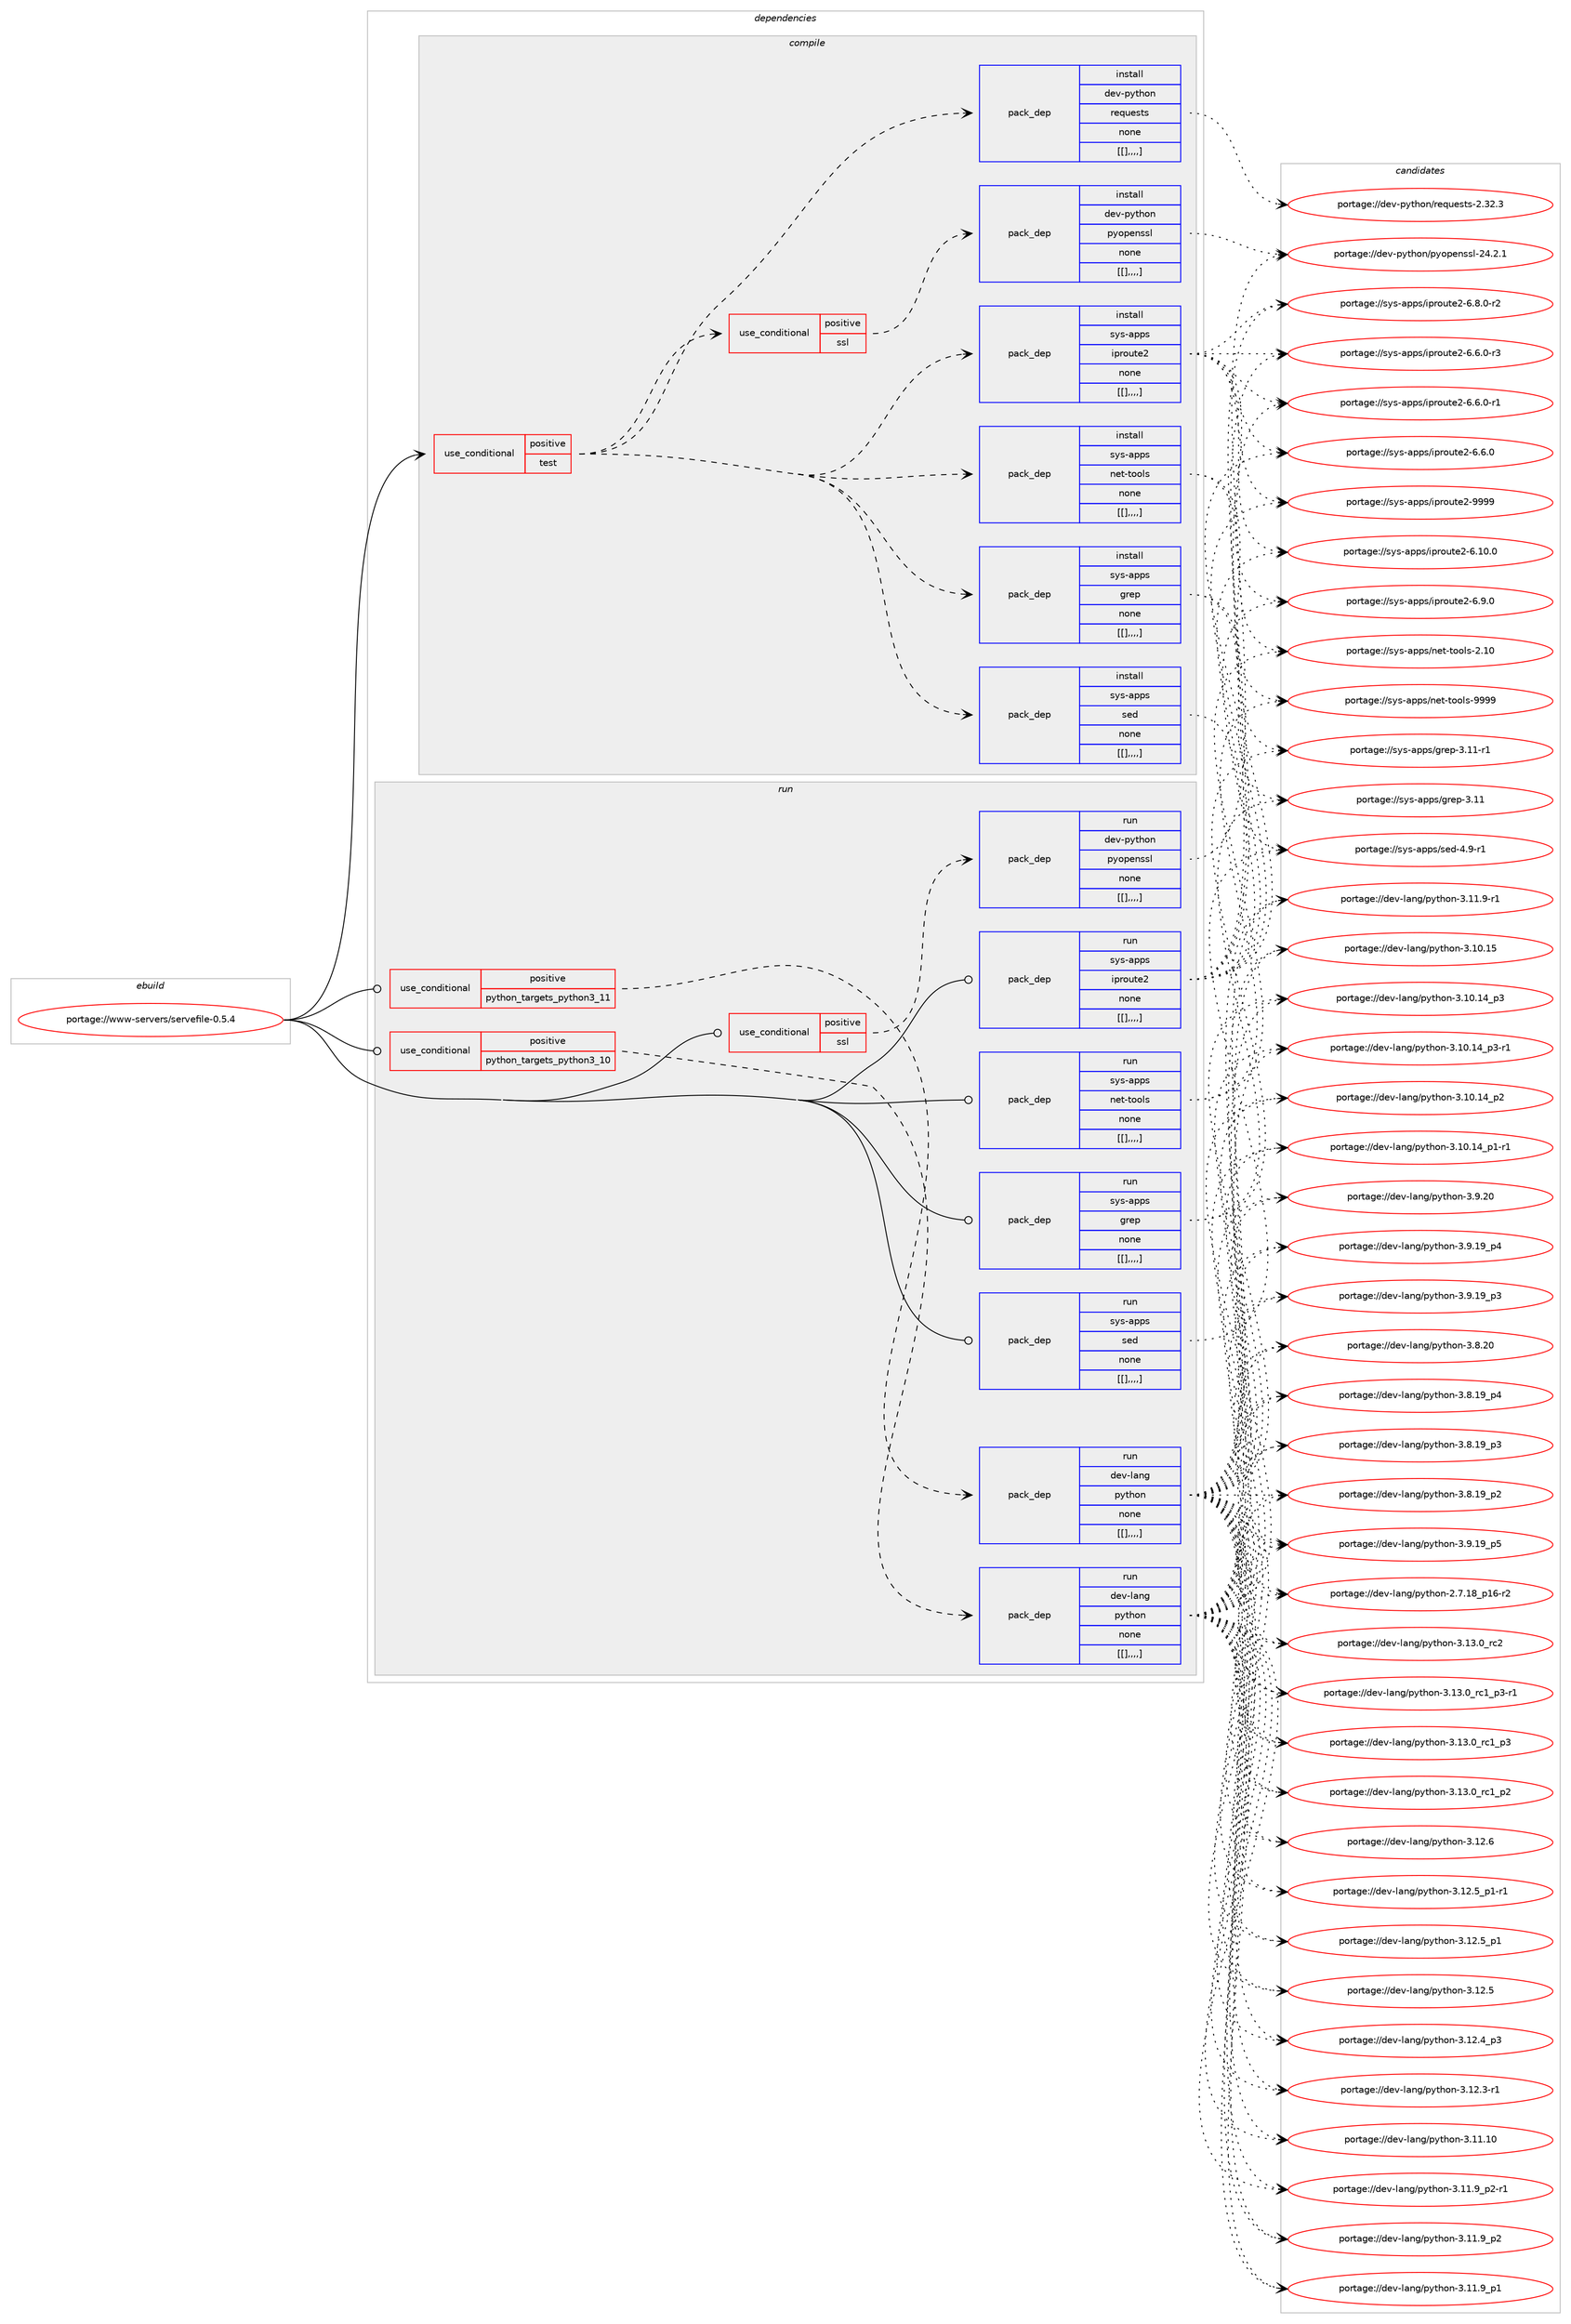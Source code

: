 digraph prolog {

# *************
# Graph options
# *************

newrank=true;
concentrate=true;
compound=true;
graph [rankdir=LR,fontname=Helvetica,fontsize=10,ranksep=1.5];#, ranksep=2.5, nodesep=0.2];
edge  [arrowhead=vee];
node  [fontname=Helvetica,fontsize=10];

# **********
# The ebuild
# **********

subgraph cluster_leftcol {
color=gray;
label=<<i>ebuild</i>>;
id [label="portage://www-servers/servefile-0.5.4", color=red, width=4, href="../www-servers/servefile-0.5.4.svg"];
}

# ****************
# The dependencies
# ****************

subgraph cluster_midcol {
color=gray;
label=<<i>dependencies</i>>;
subgraph cluster_compile {
fillcolor="#eeeeee";
style=filled;
label=<<i>compile</i>>;
subgraph cond126040 {
dependency473112 [label=<<TABLE BORDER="0" CELLBORDER="1" CELLSPACING="0" CELLPADDING="4"><TR><TD ROWSPAN="3" CELLPADDING="10">use_conditional</TD></TR><TR><TD>positive</TD></TR><TR><TD>test</TD></TR></TABLE>>, shape=none, color=red];
subgraph cond126041 {
dependency473113 [label=<<TABLE BORDER="0" CELLBORDER="1" CELLSPACING="0" CELLPADDING="4"><TR><TD ROWSPAN="3" CELLPADDING="10">use_conditional</TD></TR><TR><TD>positive</TD></TR><TR><TD>ssl</TD></TR></TABLE>>, shape=none, color=red];
subgraph pack343566 {
dependency473114 [label=<<TABLE BORDER="0" CELLBORDER="1" CELLSPACING="0" CELLPADDING="4" WIDTH="220"><TR><TD ROWSPAN="6" CELLPADDING="30">pack_dep</TD></TR><TR><TD WIDTH="110">install</TD></TR><TR><TD>dev-python</TD></TR><TR><TD>pyopenssl</TD></TR><TR><TD>none</TD></TR><TR><TD>[[],,,,]</TD></TR></TABLE>>, shape=none, color=blue];
}
dependency473113:e -> dependency473114:w [weight=20,style="dashed",arrowhead="vee"];
}
dependency473112:e -> dependency473113:w [weight=20,style="dashed",arrowhead="vee"];
subgraph pack343567 {
dependency473115 [label=<<TABLE BORDER="0" CELLBORDER="1" CELLSPACING="0" CELLPADDING="4" WIDTH="220"><TR><TD ROWSPAN="6" CELLPADDING="30">pack_dep</TD></TR><TR><TD WIDTH="110">install</TD></TR><TR><TD>sys-apps</TD></TR><TR><TD>grep</TD></TR><TR><TD>none</TD></TR><TR><TD>[[],,,,]</TD></TR></TABLE>>, shape=none, color=blue];
}
dependency473112:e -> dependency473115:w [weight=20,style="dashed",arrowhead="vee"];
subgraph pack343568 {
dependency473116 [label=<<TABLE BORDER="0" CELLBORDER="1" CELLSPACING="0" CELLPADDING="4" WIDTH="220"><TR><TD ROWSPAN="6" CELLPADDING="30">pack_dep</TD></TR><TR><TD WIDTH="110">install</TD></TR><TR><TD>sys-apps</TD></TR><TR><TD>iproute2</TD></TR><TR><TD>none</TD></TR><TR><TD>[[],,,,]</TD></TR></TABLE>>, shape=none, color=blue];
}
dependency473112:e -> dependency473116:w [weight=20,style="dashed",arrowhead="vee"];
subgraph pack343569 {
dependency473117 [label=<<TABLE BORDER="0" CELLBORDER="1" CELLSPACING="0" CELLPADDING="4" WIDTH="220"><TR><TD ROWSPAN="6" CELLPADDING="30">pack_dep</TD></TR><TR><TD WIDTH="110">install</TD></TR><TR><TD>sys-apps</TD></TR><TR><TD>net-tools</TD></TR><TR><TD>none</TD></TR><TR><TD>[[],,,,]</TD></TR></TABLE>>, shape=none, color=blue];
}
dependency473112:e -> dependency473117:w [weight=20,style="dashed",arrowhead="vee"];
subgraph pack343570 {
dependency473118 [label=<<TABLE BORDER="0" CELLBORDER="1" CELLSPACING="0" CELLPADDING="4" WIDTH="220"><TR><TD ROWSPAN="6" CELLPADDING="30">pack_dep</TD></TR><TR><TD WIDTH="110">install</TD></TR><TR><TD>sys-apps</TD></TR><TR><TD>sed</TD></TR><TR><TD>none</TD></TR><TR><TD>[[],,,,]</TD></TR></TABLE>>, shape=none, color=blue];
}
dependency473112:e -> dependency473118:w [weight=20,style="dashed",arrowhead="vee"];
subgraph pack343571 {
dependency473119 [label=<<TABLE BORDER="0" CELLBORDER="1" CELLSPACING="0" CELLPADDING="4" WIDTH="220"><TR><TD ROWSPAN="6" CELLPADDING="30">pack_dep</TD></TR><TR><TD WIDTH="110">install</TD></TR><TR><TD>dev-python</TD></TR><TR><TD>requests</TD></TR><TR><TD>none</TD></TR><TR><TD>[[],,,,]</TD></TR></TABLE>>, shape=none, color=blue];
}
dependency473112:e -> dependency473119:w [weight=20,style="dashed",arrowhead="vee"];
}
id:e -> dependency473112:w [weight=20,style="solid",arrowhead="vee"];
}
subgraph cluster_compileandrun {
fillcolor="#eeeeee";
style=filled;
label=<<i>compile and run</i>>;
}
subgraph cluster_run {
fillcolor="#eeeeee";
style=filled;
label=<<i>run</i>>;
subgraph cond126042 {
dependency473120 [label=<<TABLE BORDER="0" CELLBORDER="1" CELLSPACING="0" CELLPADDING="4"><TR><TD ROWSPAN="3" CELLPADDING="10">use_conditional</TD></TR><TR><TD>positive</TD></TR><TR><TD>python_targets_python3_10</TD></TR></TABLE>>, shape=none, color=red];
subgraph pack343572 {
dependency473121 [label=<<TABLE BORDER="0" CELLBORDER="1" CELLSPACING="0" CELLPADDING="4" WIDTH="220"><TR><TD ROWSPAN="6" CELLPADDING="30">pack_dep</TD></TR><TR><TD WIDTH="110">run</TD></TR><TR><TD>dev-lang</TD></TR><TR><TD>python</TD></TR><TR><TD>none</TD></TR><TR><TD>[[],,,,]</TD></TR></TABLE>>, shape=none, color=blue];
}
dependency473120:e -> dependency473121:w [weight=20,style="dashed",arrowhead="vee"];
}
id:e -> dependency473120:w [weight=20,style="solid",arrowhead="odot"];
subgraph cond126043 {
dependency473122 [label=<<TABLE BORDER="0" CELLBORDER="1" CELLSPACING="0" CELLPADDING="4"><TR><TD ROWSPAN="3" CELLPADDING="10">use_conditional</TD></TR><TR><TD>positive</TD></TR><TR><TD>python_targets_python3_11</TD></TR></TABLE>>, shape=none, color=red];
subgraph pack343573 {
dependency473123 [label=<<TABLE BORDER="0" CELLBORDER="1" CELLSPACING="0" CELLPADDING="4" WIDTH="220"><TR><TD ROWSPAN="6" CELLPADDING="30">pack_dep</TD></TR><TR><TD WIDTH="110">run</TD></TR><TR><TD>dev-lang</TD></TR><TR><TD>python</TD></TR><TR><TD>none</TD></TR><TR><TD>[[],,,,]</TD></TR></TABLE>>, shape=none, color=blue];
}
dependency473122:e -> dependency473123:w [weight=20,style="dashed",arrowhead="vee"];
}
id:e -> dependency473122:w [weight=20,style="solid",arrowhead="odot"];
subgraph cond126044 {
dependency473124 [label=<<TABLE BORDER="0" CELLBORDER="1" CELLSPACING="0" CELLPADDING="4"><TR><TD ROWSPAN="3" CELLPADDING="10">use_conditional</TD></TR><TR><TD>positive</TD></TR><TR><TD>ssl</TD></TR></TABLE>>, shape=none, color=red];
subgraph pack343574 {
dependency473125 [label=<<TABLE BORDER="0" CELLBORDER="1" CELLSPACING="0" CELLPADDING="4" WIDTH="220"><TR><TD ROWSPAN="6" CELLPADDING="30">pack_dep</TD></TR><TR><TD WIDTH="110">run</TD></TR><TR><TD>dev-python</TD></TR><TR><TD>pyopenssl</TD></TR><TR><TD>none</TD></TR><TR><TD>[[],,,,]</TD></TR></TABLE>>, shape=none, color=blue];
}
dependency473124:e -> dependency473125:w [weight=20,style="dashed",arrowhead="vee"];
}
id:e -> dependency473124:w [weight=20,style="solid",arrowhead="odot"];
subgraph pack343575 {
dependency473126 [label=<<TABLE BORDER="0" CELLBORDER="1" CELLSPACING="0" CELLPADDING="4" WIDTH="220"><TR><TD ROWSPAN="6" CELLPADDING="30">pack_dep</TD></TR><TR><TD WIDTH="110">run</TD></TR><TR><TD>sys-apps</TD></TR><TR><TD>grep</TD></TR><TR><TD>none</TD></TR><TR><TD>[[],,,,]</TD></TR></TABLE>>, shape=none, color=blue];
}
id:e -> dependency473126:w [weight=20,style="solid",arrowhead="odot"];
subgraph pack343576 {
dependency473127 [label=<<TABLE BORDER="0" CELLBORDER="1" CELLSPACING="0" CELLPADDING="4" WIDTH="220"><TR><TD ROWSPAN="6" CELLPADDING="30">pack_dep</TD></TR><TR><TD WIDTH="110">run</TD></TR><TR><TD>sys-apps</TD></TR><TR><TD>iproute2</TD></TR><TR><TD>none</TD></TR><TR><TD>[[],,,,]</TD></TR></TABLE>>, shape=none, color=blue];
}
id:e -> dependency473127:w [weight=20,style="solid",arrowhead="odot"];
subgraph pack343577 {
dependency473128 [label=<<TABLE BORDER="0" CELLBORDER="1" CELLSPACING="0" CELLPADDING="4" WIDTH="220"><TR><TD ROWSPAN="6" CELLPADDING="30">pack_dep</TD></TR><TR><TD WIDTH="110">run</TD></TR><TR><TD>sys-apps</TD></TR><TR><TD>net-tools</TD></TR><TR><TD>none</TD></TR><TR><TD>[[],,,,]</TD></TR></TABLE>>, shape=none, color=blue];
}
id:e -> dependency473128:w [weight=20,style="solid",arrowhead="odot"];
subgraph pack343578 {
dependency473129 [label=<<TABLE BORDER="0" CELLBORDER="1" CELLSPACING="0" CELLPADDING="4" WIDTH="220"><TR><TD ROWSPAN="6" CELLPADDING="30">pack_dep</TD></TR><TR><TD WIDTH="110">run</TD></TR><TR><TD>sys-apps</TD></TR><TR><TD>sed</TD></TR><TR><TD>none</TD></TR><TR><TD>[[],,,,]</TD></TR></TABLE>>, shape=none, color=blue];
}
id:e -> dependency473129:w [weight=20,style="solid",arrowhead="odot"];
}
}

# **************
# The candidates
# **************

subgraph cluster_choices {
rank=same;
color=gray;
label=<<i>candidates</i>>;

subgraph choice343566 {
color=black;
nodesep=1;
choice100101118451121211161041111104711212111111210111011511510845505246504649 [label="portage://dev-python/pyopenssl-24.2.1", color=red, width=4,href="../dev-python/pyopenssl-24.2.1.svg"];
dependency473114:e -> choice100101118451121211161041111104711212111111210111011511510845505246504649:w [style=dotted,weight="100"];
}
subgraph choice343567 {
color=black;
nodesep=1;
choice11512111545971121121154710311410111245514649494511449 [label="portage://sys-apps/grep-3.11-r1", color=red, width=4,href="../sys-apps/grep-3.11-r1.svg"];
choice1151211154597112112115471031141011124551464949 [label="portage://sys-apps/grep-3.11", color=red, width=4,href="../sys-apps/grep-3.11.svg"];
dependency473115:e -> choice11512111545971121121154710311410111245514649494511449:w [style=dotted,weight="100"];
dependency473115:e -> choice1151211154597112112115471031141011124551464949:w [style=dotted,weight="100"];
}
subgraph choice343568 {
color=black;
nodesep=1;
choice115121115459711211211547105112114111117116101504557575757 [label="portage://sys-apps/iproute2-9999", color=red, width=4,href="../sys-apps/iproute2-9999.svg"];
choice1151211154597112112115471051121141111171161015045544649484648 [label="portage://sys-apps/iproute2-6.10.0", color=red, width=4,href="../sys-apps/iproute2-6.10.0.svg"];
choice11512111545971121121154710511211411111711610150455446574648 [label="portage://sys-apps/iproute2-6.9.0", color=red, width=4,href="../sys-apps/iproute2-6.9.0.svg"];
choice115121115459711211211547105112114111117116101504554465646484511450 [label="portage://sys-apps/iproute2-6.8.0-r2", color=red, width=4,href="../sys-apps/iproute2-6.8.0-r2.svg"];
choice115121115459711211211547105112114111117116101504554465446484511451 [label="portage://sys-apps/iproute2-6.6.0-r3", color=red, width=4,href="../sys-apps/iproute2-6.6.0-r3.svg"];
choice115121115459711211211547105112114111117116101504554465446484511449 [label="portage://sys-apps/iproute2-6.6.0-r1", color=red, width=4,href="../sys-apps/iproute2-6.6.0-r1.svg"];
choice11512111545971121121154710511211411111711610150455446544648 [label="portage://sys-apps/iproute2-6.6.0", color=red, width=4,href="../sys-apps/iproute2-6.6.0.svg"];
dependency473116:e -> choice115121115459711211211547105112114111117116101504557575757:w [style=dotted,weight="100"];
dependency473116:e -> choice1151211154597112112115471051121141111171161015045544649484648:w [style=dotted,weight="100"];
dependency473116:e -> choice11512111545971121121154710511211411111711610150455446574648:w [style=dotted,weight="100"];
dependency473116:e -> choice115121115459711211211547105112114111117116101504554465646484511450:w [style=dotted,weight="100"];
dependency473116:e -> choice115121115459711211211547105112114111117116101504554465446484511451:w [style=dotted,weight="100"];
dependency473116:e -> choice115121115459711211211547105112114111117116101504554465446484511449:w [style=dotted,weight="100"];
dependency473116:e -> choice11512111545971121121154710511211411111711610150455446544648:w [style=dotted,weight="100"];
}
subgraph choice343569 {
color=black;
nodesep=1;
choice115121115459711211211547110101116451161111111081154557575757 [label="portage://sys-apps/net-tools-9999", color=red, width=4,href="../sys-apps/net-tools-9999.svg"];
choice115121115459711211211547110101116451161111111081154550464948 [label="portage://sys-apps/net-tools-2.10", color=red, width=4,href="../sys-apps/net-tools-2.10.svg"];
dependency473117:e -> choice115121115459711211211547110101116451161111111081154557575757:w [style=dotted,weight="100"];
dependency473117:e -> choice115121115459711211211547110101116451161111111081154550464948:w [style=dotted,weight="100"];
}
subgraph choice343570 {
color=black;
nodesep=1;
choice115121115459711211211547115101100455246574511449 [label="portage://sys-apps/sed-4.9-r1", color=red, width=4,href="../sys-apps/sed-4.9-r1.svg"];
dependency473118:e -> choice115121115459711211211547115101100455246574511449:w [style=dotted,weight="100"];
}
subgraph choice343571 {
color=black;
nodesep=1;
choice100101118451121211161041111104711410111311710111511611545504651504651 [label="portage://dev-python/requests-2.32.3", color=red, width=4,href="../dev-python/requests-2.32.3.svg"];
dependency473119:e -> choice100101118451121211161041111104711410111311710111511611545504651504651:w [style=dotted,weight="100"];
}
subgraph choice343572 {
color=black;
nodesep=1;
choice10010111845108971101034711212111610411111045514649514648951149950 [label="portage://dev-lang/python-3.13.0_rc2", color=red, width=4,href="../dev-lang/python-3.13.0_rc2.svg"];
choice1001011184510897110103471121211161041111104551464951464895114994995112514511449 [label="portage://dev-lang/python-3.13.0_rc1_p3-r1", color=red, width=4,href="../dev-lang/python-3.13.0_rc1_p3-r1.svg"];
choice100101118451089711010347112121116104111110455146495146489511499499511251 [label="portage://dev-lang/python-3.13.0_rc1_p3", color=red, width=4,href="../dev-lang/python-3.13.0_rc1_p3.svg"];
choice100101118451089711010347112121116104111110455146495146489511499499511250 [label="portage://dev-lang/python-3.13.0_rc1_p2", color=red, width=4,href="../dev-lang/python-3.13.0_rc1_p2.svg"];
choice10010111845108971101034711212111610411111045514649504654 [label="portage://dev-lang/python-3.12.6", color=red, width=4,href="../dev-lang/python-3.12.6.svg"];
choice1001011184510897110103471121211161041111104551464950465395112494511449 [label="portage://dev-lang/python-3.12.5_p1-r1", color=red, width=4,href="../dev-lang/python-3.12.5_p1-r1.svg"];
choice100101118451089711010347112121116104111110455146495046539511249 [label="portage://dev-lang/python-3.12.5_p1", color=red, width=4,href="../dev-lang/python-3.12.5_p1.svg"];
choice10010111845108971101034711212111610411111045514649504653 [label="portage://dev-lang/python-3.12.5", color=red, width=4,href="../dev-lang/python-3.12.5.svg"];
choice100101118451089711010347112121116104111110455146495046529511251 [label="portage://dev-lang/python-3.12.4_p3", color=red, width=4,href="../dev-lang/python-3.12.4_p3.svg"];
choice100101118451089711010347112121116104111110455146495046514511449 [label="portage://dev-lang/python-3.12.3-r1", color=red, width=4,href="../dev-lang/python-3.12.3-r1.svg"];
choice1001011184510897110103471121211161041111104551464949464948 [label="portage://dev-lang/python-3.11.10", color=red, width=4,href="../dev-lang/python-3.11.10.svg"];
choice1001011184510897110103471121211161041111104551464949465795112504511449 [label="portage://dev-lang/python-3.11.9_p2-r1", color=red, width=4,href="../dev-lang/python-3.11.9_p2-r1.svg"];
choice100101118451089711010347112121116104111110455146494946579511250 [label="portage://dev-lang/python-3.11.9_p2", color=red, width=4,href="../dev-lang/python-3.11.9_p2.svg"];
choice100101118451089711010347112121116104111110455146494946579511249 [label="portage://dev-lang/python-3.11.9_p1", color=red, width=4,href="../dev-lang/python-3.11.9_p1.svg"];
choice100101118451089711010347112121116104111110455146494946574511449 [label="portage://dev-lang/python-3.11.9-r1", color=red, width=4,href="../dev-lang/python-3.11.9-r1.svg"];
choice1001011184510897110103471121211161041111104551464948464953 [label="portage://dev-lang/python-3.10.15", color=red, width=4,href="../dev-lang/python-3.10.15.svg"];
choice100101118451089711010347112121116104111110455146494846495295112514511449 [label="portage://dev-lang/python-3.10.14_p3-r1", color=red, width=4,href="../dev-lang/python-3.10.14_p3-r1.svg"];
choice10010111845108971101034711212111610411111045514649484649529511251 [label="portage://dev-lang/python-3.10.14_p3", color=red, width=4,href="../dev-lang/python-3.10.14_p3.svg"];
choice10010111845108971101034711212111610411111045514649484649529511250 [label="portage://dev-lang/python-3.10.14_p2", color=red, width=4,href="../dev-lang/python-3.10.14_p2.svg"];
choice100101118451089711010347112121116104111110455146494846495295112494511449 [label="portage://dev-lang/python-3.10.14_p1-r1", color=red, width=4,href="../dev-lang/python-3.10.14_p1-r1.svg"];
choice10010111845108971101034711212111610411111045514657465048 [label="portage://dev-lang/python-3.9.20", color=red, width=4,href="../dev-lang/python-3.9.20.svg"];
choice100101118451089711010347112121116104111110455146574649579511253 [label="portage://dev-lang/python-3.9.19_p5", color=red, width=4,href="../dev-lang/python-3.9.19_p5.svg"];
choice100101118451089711010347112121116104111110455146574649579511252 [label="portage://dev-lang/python-3.9.19_p4", color=red, width=4,href="../dev-lang/python-3.9.19_p4.svg"];
choice100101118451089711010347112121116104111110455146574649579511251 [label="portage://dev-lang/python-3.9.19_p3", color=red, width=4,href="../dev-lang/python-3.9.19_p3.svg"];
choice10010111845108971101034711212111610411111045514656465048 [label="portage://dev-lang/python-3.8.20", color=red, width=4,href="../dev-lang/python-3.8.20.svg"];
choice100101118451089711010347112121116104111110455146564649579511252 [label="portage://dev-lang/python-3.8.19_p4", color=red, width=4,href="../dev-lang/python-3.8.19_p4.svg"];
choice100101118451089711010347112121116104111110455146564649579511251 [label="portage://dev-lang/python-3.8.19_p3", color=red, width=4,href="../dev-lang/python-3.8.19_p3.svg"];
choice100101118451089711010347112121116104111110455146564649579511250 [label="portage://dev-lang/python-3.8.19_p2", color=red, width=4,href="../dev-lang/python-3.8.19_p2.svg"];
choice100101118451089711010347112121116104111110455046554649569511249544511450 [label="portage://dev-lang/python-2.7.18_p16-r2", color=red, width=4,href="../dev-lang/python-2.7.18_p16-r2.svg"];
dependency473121:e -> choice10010111845108971101034711212111610411111045514649514648951149950:w [style=dotted,weight="100"];
dependency473121:e -> choice1001011184510897110103471121211161041111104551464951464895114994995112514511449:w [style=dotted,weight="100"];
dependency473121:e -> choice100101118451089711010347112121116104111110455146495146489511499499511251:w [style=dotted,weight="100"];
dependency473121:e -> choice100101118451089711010347112121116104111110455146495146489511499499511250:w [style=dotted,weight="100"];
dependency473121:e -> choice10010111845108971101034711212111610411111045514649504654:w [style=dotted,weight="100"];
dependency473121:e -> choice1001011184510897110103471121211161041111104551464950465395112494511449:w [style=dotted,weight="100"];
dependency473121:e -> choice100101118451089711010347112121116104111110455146495046539511249:w [style=dotted,weight="100"];
dependency473121:e -> choice10010111845108971101034711212111610411111045514649504653:w [style=dotted,weight="100"];
dependency473121:e -> choice100101118451089711010347112121116104111110455146495046529511251:w [style=dotted,weight="100"];
dependency473121:e -> choice100101118451089711010347112121116104111110455146495046514511449:w [style=dotted,weight="100"];
dependency473121:e -> choice1001011184510897110103471121211161041111104551464949464948:w [style=dotted,weight="100"];
dependency473121:e -> choice1001011184510897110103471121211161041111104551464949465795112504511449:w [style=dotted,weight="100"];
dependency473121:e -> choice100101118451089711010347112121116104111110455146494946579511250:w [style=dotted,weight="100"];
dependency473121:e -> choice100101118451089711010347112121116104111110455146494946579511249:w [style=dotted,weight="100"];
dependency473121:e -> choice100101118451089711010347112121116104111110455146494946574511449:w [style=dotted,weight="100"];
dependency473121:e -> choice1001011184510897110103471121211161041111104551464948464953:w [style=dotted,weight="100"];
dependency473121:e -> choice100101118451089711010347112121116104111110455146494846495295112514511449:w [style=dotted,weight="100"];
dependency473121:e -> choice10010111845108971101034711212111610411111045514649484649529511251:w [style=dotted,weight="100"];
dependency473121:e -> choice10010111845108971101034711212111610411111045514649484649529511250:w [style=dotted,weight="100"];
dependency473121:e -> choice100101118451089711010347112121116104111110455146494846495295112494511449:w [style=dotted,weight="100"];
dependency473121:e -> choice10010111845108971101034711212111610411111045514657465048:w [style=dotted,weight="100"];
dependency473121:e -> choice100101118451089711010347112121116104111110455146574649579511253:w [style=dotted,weight="100"];
dependency473121:e -> choice100101118451089711010347112121116104111110455146574649579511252:w [style=dotted,weight="100"];
dependency473121:e -> choice100101118451089711010347112121116104111110455146574649579511251:w [style=dotted,weight="100"];
dependency473121:e -> choice10010111845108971101034711212111610411111045514656465048:w [style=dotted,weight="100"];
dependency473121:e -> choice100101118451089711010347112121116104111110455146564649579511252:w [style=dotted,weight="100"];
dependency473121:e -> choice100101118451089711010347112121116104111110455146564649579511251:w [style=dotted,weight="100"];
dependency473121:e -> choice100101118451089711010347112121116104111110455146564649579511250:w [style=dotted,weight="100"];
dependency473121:e -> choice100101118451089711010347112121116104111110455046554649569511249544511450:w [style=dotted,weight="100"];
}
subgraph choice343573 {
color=black;
nodesep=1;
choice10010111845108971101034711212111610411111045514649514648951149950 [label="portage://dev-lang/python-3.13.0_rc2", color=red, width=4,href="../dev-lang/python-3.13.0_rc2.svg"];
choice1001011184510897110103471121211161041111104551464951464895114994995112514511449 [label="portage://dev-lang/python-3.13.0_rc1_p3-r1", color=red, width=4,href="../dev-lang/python-3.13.0_rc1_p3-r1.svg"];
choice100101118451089711010347112121116104111110455146495146489511499499511251 [label="portage://dev-lang/python-3.13.0_rc1_p3", color=red, width=4,href="../dev-lang/python-3.13.0_rc1_p3.svg"];
choice100101118451089711010347112121116104111110455146495146489511499499511250 [label="portage://dev-lang/python-3.13.0_rc1_p2", color=red, width=4,href="../dev-lang/python-3.13.0_rc1_p2.svg"];
choice10010111845108971101034711212111610411111045514649504654 [label="portage://dev-lang/python-3.12.6", color=red, width=4,href="../dev-lang/python-3.12.6.svg"];
choice1001011184510897110103471121211161041111104551464950465395112494511449 [label="portage://dev-lang/python-3.12.5_p1-r1", color=red, width=4,href="../dev-lang/python-3.12.5_p1-r1.svg"];
choice100101118451089711010347112121116104111110455146495046539511249 [label="portage://dev-lang/python-3.12.5_p1", color=red, width=4,href="../dev-lang/python-3.12.5_p1.svg"];
choice10010111845108971101034711212111610411111045514649504653 [label="portage://dev-lang/python-3.12.5", color=red, width=4,href="../dev-lang/python-3.12.5.svg"];
choice100101118451089711010347112121116104111110455146495046529511251 [label="portage://dev-lang/python-3.12.4_p3", color=red, width=4,href="../dev-lang/python-3.12.4_p3.svg"];
choice100101118451089711010347112121116104111110455146495046514511449 [label="portage://dev-lang/python-3.12.3-r1", color=red, width=4,href="../dev-lang/python-3.12.3-r1.svg"];
choice1001011184510897110103471121211161041111104551464949464948 [label="portage://dev-lang/python-3.11.10", color=red, width=4,href="../dev-lang/python-3.11.10.svg"];
choice1001011184510897110103471121211161041111104551464949465795112504511449 [label="portage://dev-lang/python-3.11.9_p2-r1", color=red, width=4,href="../dev-lang/python-3.11.9_p2-r1.svg"];
choice100101118451089711010347112121116104111110455146494946579511250 [label="portage://dev-lang/python-3.11.9_p2", color=red, width=4,href="../dev-lang/python-3.11.9_p2.svg"];
choice100101118451089711010347112121116104111110455146494946579511249 [label="portage://dev-lang/python-3.11.9_p1", color=red, width=4,href="../dev-lang/python-3.11.9_p1.svg"];
choice100101118451089711010347112121116104111110455146494946574511449 [label="portage://dev-lang/python-3.11.9-r1", color=red, width=4,href="../dev-lang/python-3.11.9-r1.svg"];
choice1001011184510897110103471121211161041111104551464948464953 [label="portage://dev-lang/python-3.10.15", color=red, width=4,href="../dev-lang/python-3.10.15.svg"];
choice100101118451089711010347112121116104111110455146494846495295112514511449 [label="portage://dev-lang/python-3.10.14_p3-r1", color=red, width=4,href="../dev-lang/python-3.10.14_p3-r1.svg"];
choice10010111845108971101034711212111610411111045514649484649529511251 [label="portage://dev-lang/python-3.10.14_p3", color=red, width=4,href="../dev-lang/python-3.10.14_p3.svg"];
choice10010111845108971101034711212111610411111045514649484649529511250 [label="portage://dev-lang/python-3.10.14_p2", color=red, width=4,href="../dev-lang/python-3.10.14_p2.svg"];
choice100101118451089711010347112121116104111110455146494846495295112494511449 [label="portage://dev-lang/python-3.10.14_p1-r1", color=red, width=4,href="../dev-lang/python-3.10.14_p1-r1.svg"];
choice10010111845108971101034711212111610411111045514657465048 [label="portage://dev-lang/python-3.9.20", color=red, width=4,href="../dev-lang/python-3.9.20.svg"];
choice100101118451089711010347112121116104111110455146574649579511253 [label="portage://dev-lang/python-3.9.19_p5", color=red, width=4,href="../dev-lang/python-3.9.19_p5.svg"];
choice100101118451089711010347112121116104111110455146574649579511252 [label="portage://dev-lang/python-3.9.19_p4", color=red, width=4,href="../dev-lang/python-3.9.19_p4.svg"];
choice100101118451089711010347112121116104111110455146574649579511251 [label="portage://dev-lang/python-3.9.19_p3", color=red, width=4,href="../dev-lang/python-3.9.19_p3.svg"];
choice10010111845108971101034711212111610411111045514656465048 [label="portage://dev-lang/python-3.8.20", color=red, width=4,href="../dev-lang/python-3.8.20.svg"];
choice100101118451089711010347112121116104111110455146564649579511252 [label="portage://dev-lang/python-3.8.19_p4", color=red, width=4,href="../dev-lang/python-3.8.19_p4.svg"];
choice100101118451089711010347112121116104111110455146564649579511251 [label="portage://dev-lang/python-3.8.19_p3", color=red, width=4,href="../dev-lang/python-3.8.19_p3.svg"];
choice100101118451089711010347112121116104111110455146564649579511250 [label="portage://dev-lang/python-3.8.19_p2", color=red, width=4,href="../dev-lang/python-3.8.19_p2.svg"];
choice100101118451089711010347112121116104111110455046554649569511249544511450 [label="portage://dev-lang/python-2.7.18_p16-r2", color=red, width=4,href="../dev-lang/python-2.7.18_p16-r2.svg"];
dependency473123:e -> choice10010111845108971101034711212111610411111045514649514648951149950:w [style=dotted,weight="100"];
dependency473123:e -> choice1001011184510897110103471121211161041111104551464951464895114994995112514511449:w [style=dotted,weight="100"];
dependency473123:e -> choice100101118451089711010347112121116104111110455146495146489511499499511251:w [style=dotted,weight="100"];
dependency473123:e -> choice100101118451089711010347112121116104111110455146495146489511499499511250:w [style=dotted,weight="100"];
dependency473123:e -> choice10010111845108971101034711212111610411111045514649504654:w [style=dotted,weight="100"];
dependency473123:e -> choice1001011184510897110103471121211161041111104551464950465395112494511449:w [style=dotted,weight="100"];
dependency473123:e -> choice100101118451089711010347112121116104111110455146495046539511249:w [style=dotted,weight="100"];
dependency473123:e -> choice10010111845108971101034711212111610411111045514649504653:w [style=dotted,weight="100"];
dependency473123:e -> choice100101118451089711010347112121116104111110455146495046529511251:w [style=dotted,weight="100"];
dependency473123:e -> choice100101118451089711010347112121116104111110455146495046514511449:w [style=dotted,weight="100"];
dependency473123:e -> choice1001011184510897110103471121211161041111104551464949464948:w [style=dotted,weight="100"];
dependency473123:e -> choice1001011184510897110103471121211161041111104551464949465795112504511449:w [style=dotted,weight="100"];
dependency473123:e -> choice100101118451089711010347112121116104111110455146494946579511250:w [style=dotted,weight="100"];
dependency473123:e -> choice100101118451089711010347112121116104111110455146494946579511249:w [style=dotted,weight="100"];
dependency473123:e -> choice100101118451089711010347112121116104111110455146494946574511449:w [style=dotted,weight="100"];
dependency473123:e -> choice1001011184510897110103471121211161041111104551464948464953:w [style=dotted,weight="100"];
dependency473123:e -> choice100101118451089711010347112121116104111110455146494846495295112514511449:w [style=dotted,weight="100"];
dependency473123:e -> choice10010111845108971101034711212111610411111045514649484649529511251:w [style=dotted,weight="100"];
dependency473123:e -> choice10010111845108971101034711212111610411111045514649484649529511250:w [style=dotted,weight="100"];
dependency473123:e -> choice100101118451089711010347112121116104111110455146494846495295112494511449:w [style=dotted,weight="100"];
dependency473123:e -> choice10010111845108971101034711212111610411111045514657465048:w [style=dotted,weight="100"];
dependency473123:e -> choice100101118451089711010347112121116104111110455146574649579511253:w [style=dotted,weight="100"];
dependency473123:e -> choice100101118451089711010347112121116104111110455146574649579511252:w [style=dotted,weight="100"];
dependency473123:e -> choice100101118451089711010347112121116104111110455146574649579511251:w [style=dotted,weight="100"];
dependency473123:e -> choice10010111845108971101034711212111610411111045514656465048:w [style=dotted,weight="100"];
dependency473123:e -> choice100101118451089711010347112121116104111110455146564649579511252:w [style=dotted,weight="100"];
dependency473123:e -> choice100101118451089711010347112121116104111110455146564649579511251:w [style=dotted,weight="100"];
dependency473123:e -> choice100101118451089711010347112121116104111110455146564649579511250:w [style=dotted,weight="100"];
dependency473123:e -> choice100101118451089711010347112121116104111110455046554649569511249544511450:w [style=dotted,weight="100"];
}
subgraph choice343574 {
color=black;
nodesep=1;
choice100101118451121211161041111104711212111111210111011511510845505246504649 [label="portage://dev-python/pyopenssl-24.2.1", color=red, width=4,href="../dev-python/pyopenssl-24.2.1.svg"];
dependency473125:e -> choice100101118451121211161041111104711212111111210111011511510845505246504649:w [style=dotted,weight="100"];
}
subgraph choice343575 {
color=black;
nodesep=1;
choice11512111545971121121154710311410111245514649494511449 [label="portage://sys-apps/grep-3.11-r1", color=red, width=4,href="../sys-apps/grep-3.11-r1.svg"];
choice1151211154597112112115471031141011124551464949 [label="portage://sys-apps/grep-3.11", color=red, width=4,href="../sys-apps/grep-3.11.svg"];
dependency473126:e -> choice11512111545971121121154710311410111245514649494511449:w [style=dotted,weight="100"];
dependency473126:e -> choice1151211154597112112115471031141011124551464949:w [style=dotted,weight="100"];
}
subgraph choice343576 {
color=black;
nodesep=1;
choice115121115459711211211547105112114111117116101504557575757 [label="portage://sys-apps/iproute2-9999", color=red, width=4,href="../sys-apps/iproute2-9999.svg"];
choice1151211154597112112115471051121141111171161015045544649484648 [label="portage://sys-apps/iproute2-6.10.0", color=red, width=4,href="../sys-apps/iproute2-6.10.0.svg"];
choice11512111545971121121154710511211411111711610150455446574648 [label="portage://sys-apps/iproute2-6.9.0", color=red, width=4,href="../sys-apps/iproute2-6.9.0.svg"];
choice115121115459711211211547105112114111117116101504554465646484511450 [label="portage://sys-apps/iproute2-6.8.0-r2", color=red, width=4,href="../sys-apps/iproute2-6.8.0-r2.svg"];
choice115121115459711211211547105112114111117116101504554465446484511451 [label="portage://sys-apps/iproute2-6.6.0-r3", color=red, width=4,href="../sys-apps/iproute2-6.6.0-r3.svg"];
choice115121115459711211211547105112114111117116101504554465446484511449 [label="portage://sys-apps/iproute2-6.6.0-r1", color=red, width=4,href="../sys-apps/iproute2-6.6.0-r1.svg"];
choice11512111545971121121154710511211411111711610150455446544648 [label="portage://sys-apps/iproute2-6.6.0", color=red, width=4,href="../sys-apps/iproute2-6.6.0.svg"];
dependency473127:e -> choice115121115459711211211547105112114111117116101504557575757:w [style=dotted,weight="100"];
dependency473127:e -> choice1151211154597112112115471051121141111171161015045544649484648:w [style=dotted,weight="100"];
dependency473127:e -> choice11512111545971121121154710511211411111711610150455446574648:w [style=dotted,weight="100"];
dependency473127:e -> choice115121115459711211211547105112114111117116101504554465646484511450:w [style=dotted,weight="100"];
dependency473127:e -> choice115121115459711211211547105112114111117116101504554465446484511451:w [style=dotted,weight="100"];
dependency473127:e -> choice115121115459711211211547105112114111117116101504554465446484511449:w [style=dotted,weight="100"];
dependency473127:e -> choice11512111545971121121154710511211411111711610150455446544648:w [style=dotted,weight="100"];
}
subgraph choice343577 {
color=black;
nodesep=1;
choice115121115459711211211547110101116451161111111081154557575757 [label="portage://sys-apps/net-tools-9999", color=red, width=4,href="../sys-apps/net-tools-9999.svg"];
choice115121115459711211211547110101116451161111111081154550464948 [label="portage://sys-apps/net-tools-2.10", color=red, width=4,href="../sys-apps/net-tools-2.10.svg"];
dependency473128:e -> choice115121115459711211211547110101116451161111111081154557575757:w [style=dotted,weight="100"];
dependency473128:e -> choice115121115459711211211547110101116451161111111081154550464948:w [style=dotted,weight="100"];
}
subgraph choice343578 {
color=black;
nodesep=1;
choice115121115459711211211547115101100455246574511449 [label="portage://sys-apps/sed-4.9-r1", color=red, width=4,href="../sys-apps/sed-4.9-r1.svg"];
dependency473129:e -> choice115121115459711211211547115101100455246574511449:w [style=dotted,weight="100"];
}
}

}
